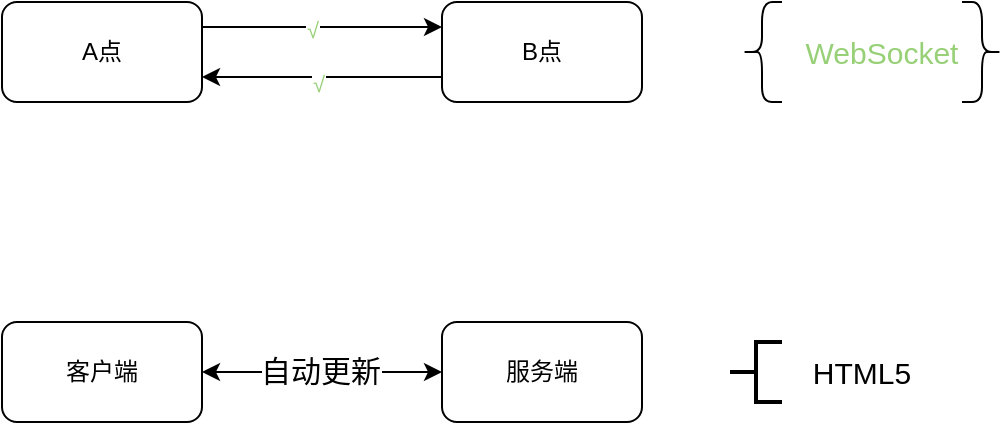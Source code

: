 <mxfile version="17.4.3" type="github">
  <diagram id="MO29obm57VstpD6HAVNj" name="Page-1">
    <mxGraphModel dx="946" dy="614" grid="1" gridSize="10" guides="1" tooltips="1" connect="1" arrows="1" fold="1" page="1" pageScale="1" pageWidth="827" pageHeight="1169" math="0" shadow="0">
      <root>
        <mxCell id="0" />
        <mxCell id="1" parent="0" />
        <mxCell id="PEVtP41B6FTHUgNCD6Ym-3" style="edgeStyle=orthogonalEdgeStyle;rounded=0;orthogonalLoop=1;jettySize=auto;html=1;exitX=1;exitY=0.25;exitDx=0;exitDy=0;entryX=0;entryY=0.25;entryDx=0;entryDy=0;" edge="1" parent="1" source="PEVtP41B6FTHUgNCD6Ym-1" target="PEVtP41B6FTHUgNCD6Ym-2">
          <mxGeometry relative="1" as="geometry" />
        </mxCell>
        <mxCell id="PEVtP41B6FTHUgNCD6Ym-5" value="&lt;font color=&quot;#97d077&quot;&gt;√&lt;/font&gt;" style="edgeLabel;html=1;align=center;verticalAlign=middle;resizable=0;points=[];" vertex="1" connectable="0" parent="PEVtP41B6FTHUgNCD6Ym-3">
          <mxGeometry x="-0.086" y="-1" relative="1" as="geometry">
            <mxPoint as="offset" />
          </mxGeometry>
        </mxCell>
        <mxCell id="PEVtP41B6FTHUgNCD6Ym-1" value="A点" style="rounded=1;whiteSpace=wrap;html=1;" vertex="1" parent="1">
          <mxGeometry width="100" height="50" as="geometry" />
        </mxCell>
        <mxCell id="PEVtP41B6FTHUgNCD6Ym-4" style="edgeStyle=orthogonalEdgeStyle;rounded=0;orthogonalLoop=1;jettySize=auto;html=1;exitX=0;exitY=0.75;exitDx=0;exitDy=0;entryX=1;entryY=0.75;entryDx=0;entryDy=0;" edge="1" parent="1" source="PEVtP41B6FTHUgNCD6Ym-2" target="PEVtP41B6FTHUgNCD6Ym-1">
          <mxGeometry relative="1" as="geometry" />
        </mxCell>
        <mxCell id="PEVtP41B6FTHUgNCD6Ym-6" value="&lt;font color=&quot;#97d077&quot;&gt;√&lt;/font&gt;" style="edgeLabel;html=1;align=center;verticalAlign=middle;resizable=0;points=[];" vertex="1" connectable="0" parent="PEVtP41B6FTHUgNCD6Ym-4">
          <mxGeometry x="0.043" y="3" relative="1" as="geometry">
            <mxPoint as="offset" />
          </mxGeometry>
        </mxCell>
        <mxCell id="PEVtP41B6FTHUgNCD6Ym-2" value="B点" style="rounded=1;whiteSpace=wrap;html=1;" vertex="1" parent="1">
          <mxGeometry x="220" width="100" height="50" as="geometry" />
        </mxCell>
        <mxCell id="PEVtP41B6FTHUgNCD6Ym-8" value="" style="shape=curlyBracket;whiteSpace=wrap;html=1;rounded=1;fontColor=#97D077;size=0.5;" vertex="1" parent="1">
          <mxGeometry x="370" width="20" height="50" as="geometry" />
        </mxCell>
        <mxCell id="PEVtP41B6FTHUgNCD6Ym-9" value="" style="shape=curlyBracket;whiteSpace=wrap;html=1;rounded=1;flipH=1;fontColor=#97D077;" vertex="1" parent="1">
          <mxGeometry x="480" width="20" height="50" as="geometry" />
        </mxCell>
        <mxCell id="PEVtP41B6FTHUgNCD6Ym-11" value="WebSocket" style="text;html=1;strokeColor=none;fillColor=none;align=center;verticalAlign=middle;whiteSpace=wrap;rounded=0;fontColor=#97D077;fontSize=15;" vertex="1" parent="1">
          <mxGeometry x="410" y="10" width="60" height="30" as="geometry" />
        </mxCell>
        <mxCell id="PEVtP41B6FTHUgNCD6Ym-16" style="edgeStyle=orthogonalEdgeStyle;rounded=0;orthogonalLoop=1;jettySize=auto;html=1;exitX=1;exitY=0.5;exitDx=0;exitDy=0;entryX=0;entryY=0.5;entryDx=0;entryDy=0;fontSize=15;fontColor=#000000;startArrow=classic;startFill=1;" edge="1" parent="1" source="PEVtP41B6FTHUgNCD6Ym-12" target="PEVtP41B6FTHUgNCD6Ym-13">
          <mxGeometry relative="1" as="geometry" />
        </mxCell>
        <mxCell id="PEVtP41B6FTHUgNCD6Ym-17" value="自动更新" style="edgeLabel;html=1;align=center;verticalAlign=middle;resizable=0;points=[];fontSize=15;fontColor=#000000;" vertex="1" connectable="0" parent="PEVtP41B6FTHUgNCD6Ym-16">
          <mxGeometry x="-0.017" y="1" relative="1" as="geometry">
            <mxPoint as="offset" />
          </mxGeometry>
        </mxCell>
        <mxCell id="PEVtP41B6FTHUgNCD6Ym-12" value="客户端" style="rounded=1;whiteSpace=wrap;html=1;" vertex="1" parent="1">
          <mxGeometry y="160" width="100" height="50" as="geometry" />
        </mxCell>
        <mxCell id="PEVtP41B6FTHUgNCD6Ym-13" value="服务端" style="rounded=1;whiteSpace=wrap;html=1;" vertex="1" parent="1">
          <mxGeometry x="220" y="160" width="100" height="50" as="geometry" />
        </mxCell>
        <mxCell id="PEVtP41B6FTHUgNCD6Ym-14" value="" style="strokeWidth=2;html=1;shape=mxgraph.flowchart.annotation_2;align=left;labelPosition=right;pointerEvents=1;fontColor=#97D077;" vertex="1" parent="1">
          <mxGeometry x="364" y="170" width="26" height="30" as="geometry" />
        </mxCell>
        <mxCell id="PEVtP41B6FTHUgNCD6Ym-15" value="HTML5" style="text;html=1;strokeColor=none;fillColor=none;align=center;verticalAlign=middle;whiteSpace=wrap;rounded=0;fontColor=#000000;fontSize=15;" vertex="1" parent="1">
          <mxGeometry x="400" y="170" width="60" height="30" as="geometry" />
        </mxCell>
      </root>
    </mxGraphModel>
  </diagram>
</mxfile>
